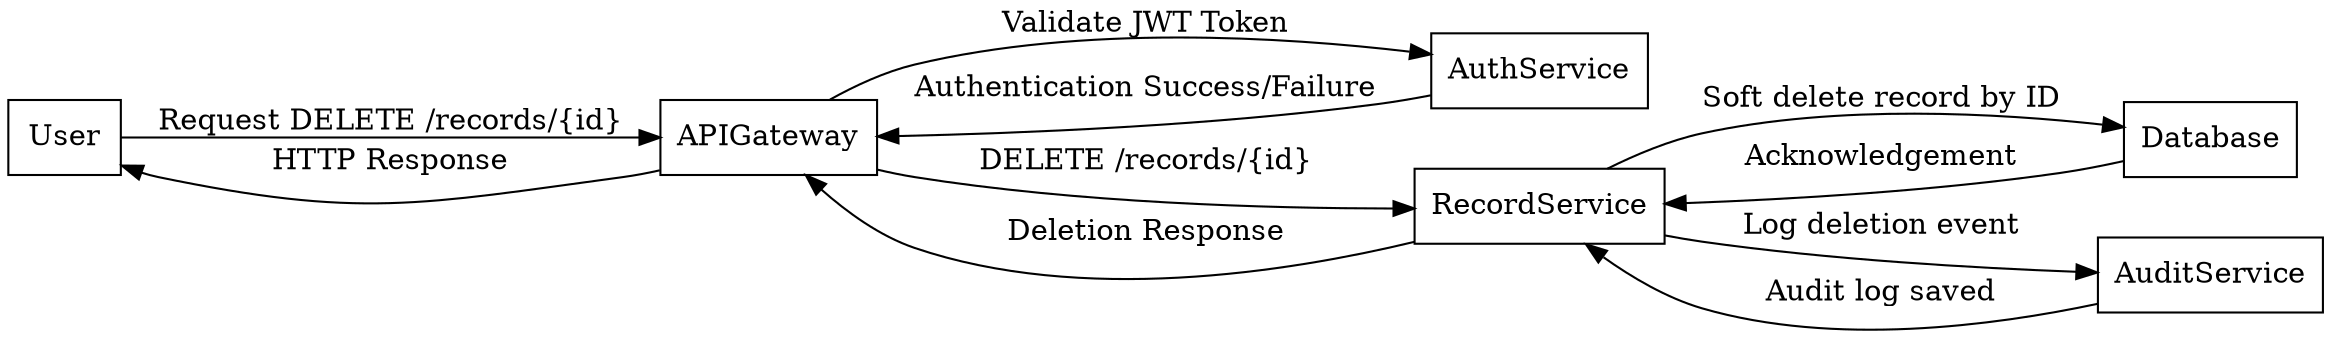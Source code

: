 digraph DeleteRecord {
    rankdir=LR;
    node [shape=rectangle];

    User -> APIGateway [label="Request DELETE /records/{id}"];
    APIGateway -> AuthService [label="Validate JWT Token"];
    AuthService -> APIGateway [label="Authentication Success/Failure"];
    APIGateway -> RecordService [label="DELETE /records/{id}"];
    RecordService -> Database [label="Soft delete record by ID"];
    Database -> RecordService [label="Acknowledgement"];
    RecordService -> AuditService [label="Log deletion event"];
    AuditService -> RecordService [label="Audit log saved"];
    RecordService -> APIGateway [label="Deletion Response"];
    APIGateway -> User [label="HTTP Response"];
}
